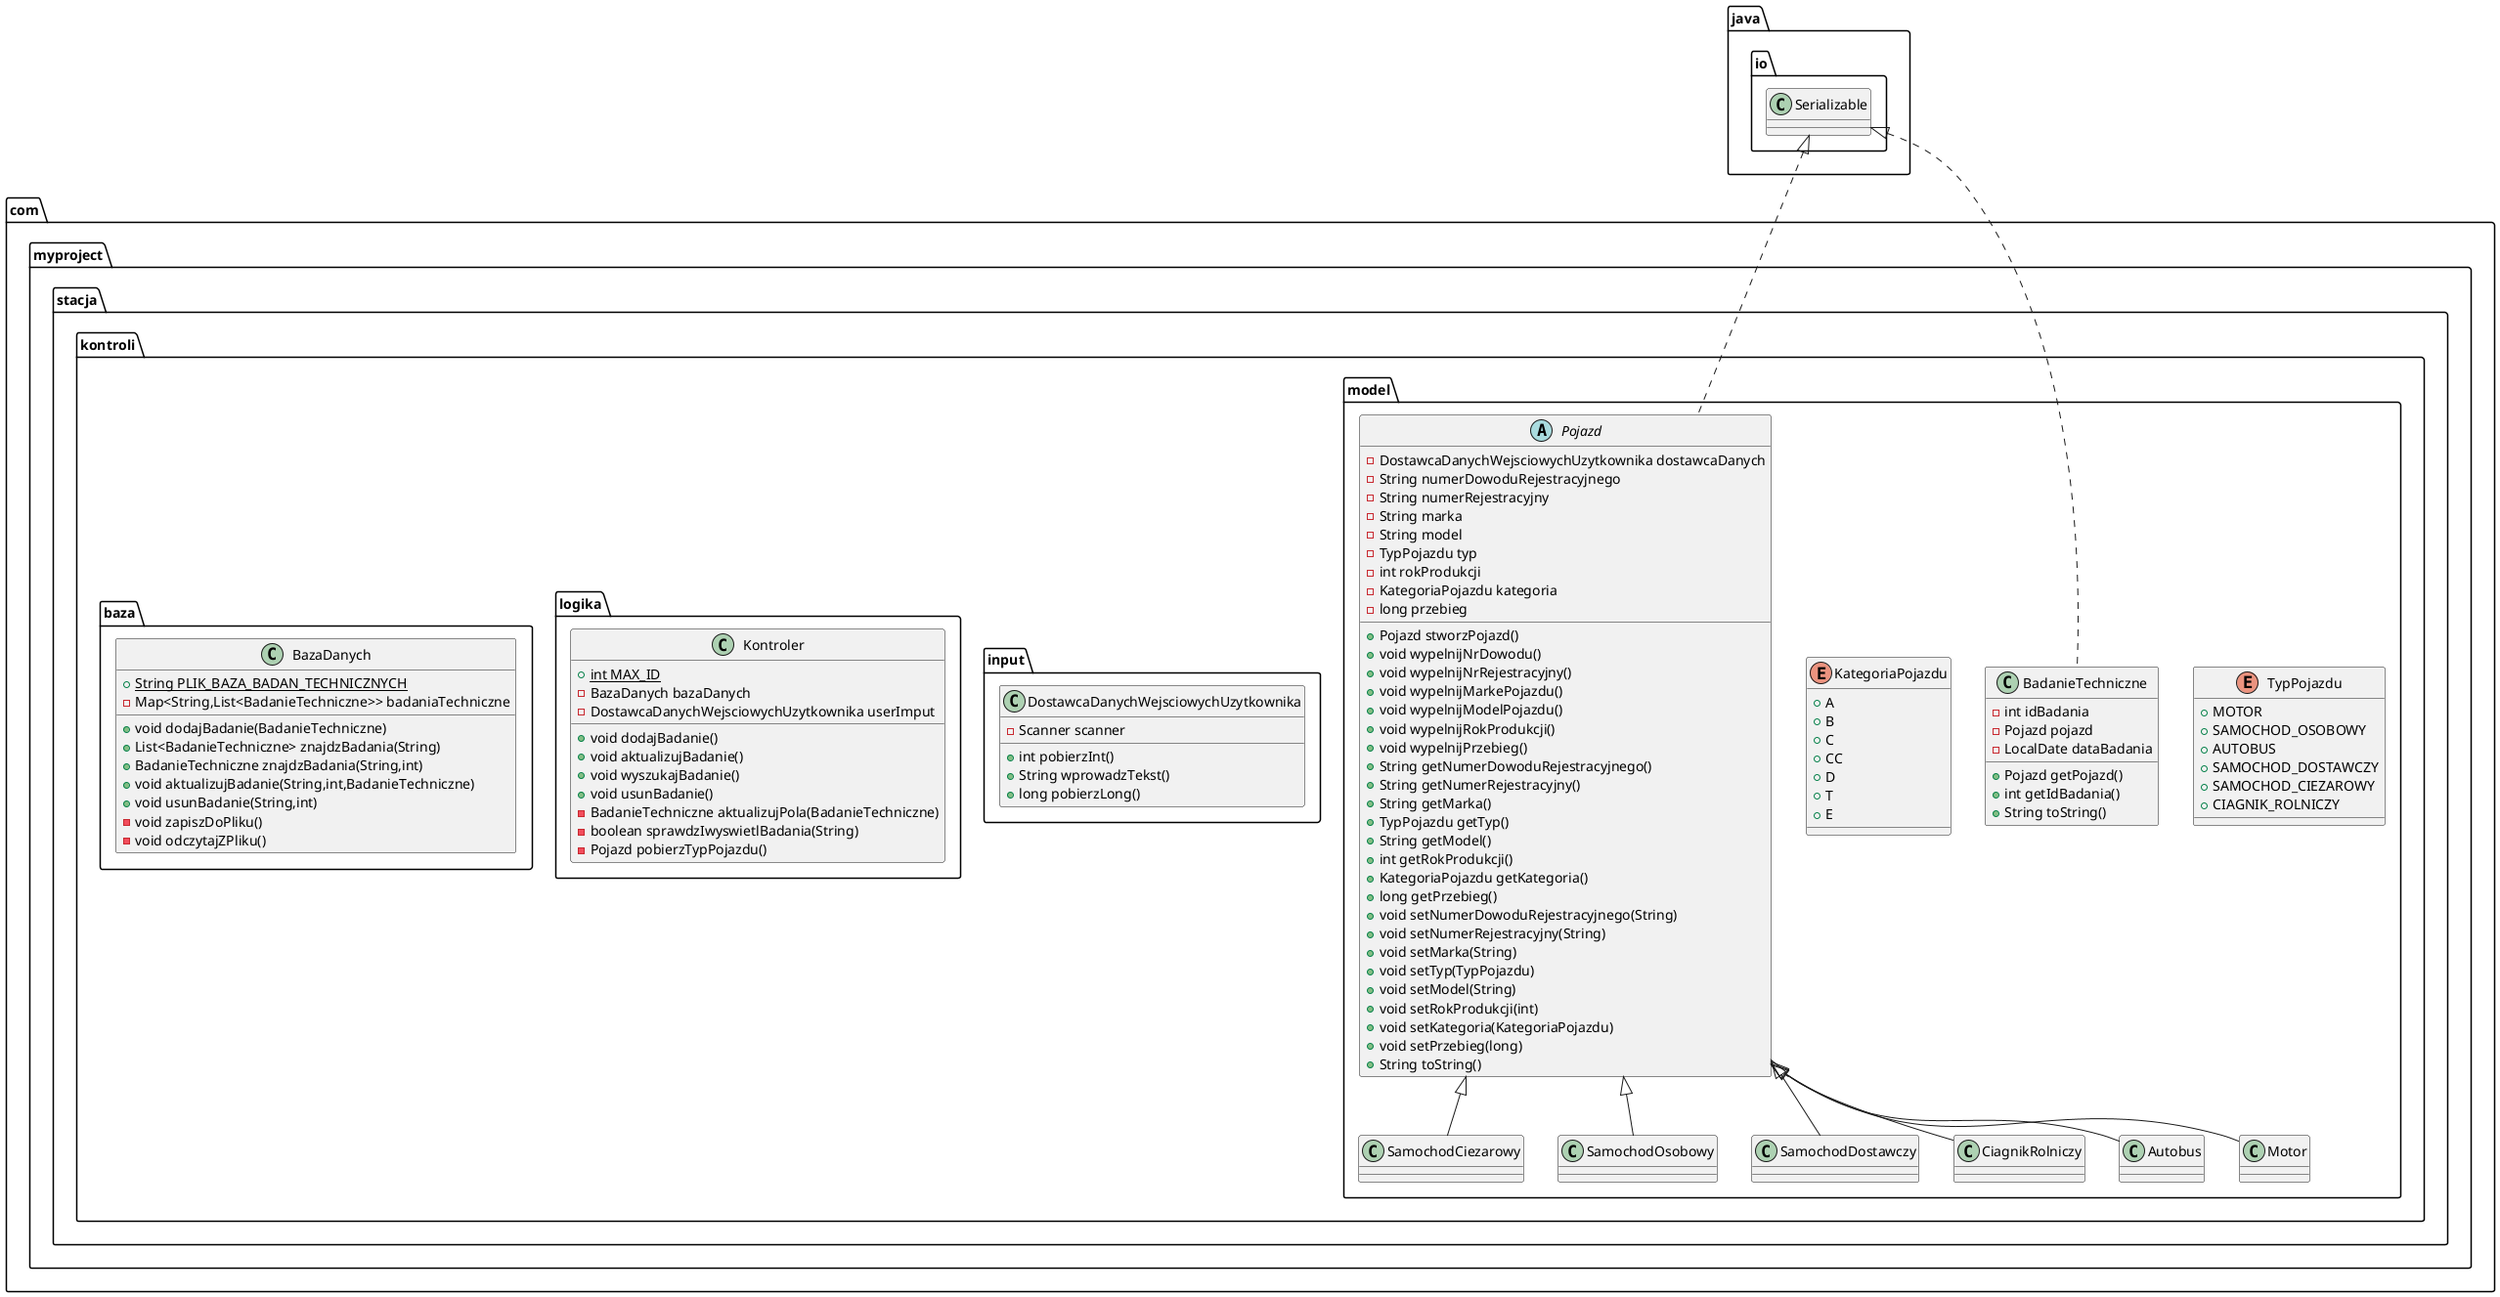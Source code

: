@startuml
enum com.myproject.stacja.kontroli.model.TypPojazdu {
+  MOTOR
+  SAMOCHOD_OSOBOWY
+  AUTOBUS
+  SAMOCHOD_DOSTAWCZY
+  SAMOCHOD_CIEZAROWY
+  CIAGNIK_ROLNICZY
}
class com.myproject.stacja.kontroli.model.SamochodCiezarowy {
}
class com.myproject.stacja.kontroli.model.BadanieTechniczne {
- int idBadania
- Pojazd pojazd
- LocalDate dataBadania
+ Pojazd getPojazd()
+ int getIdBadania()
+ String toString()
}
class com.myproject.stacja.kontroli.model.SamochodOsobowy {
}
class com.myproject.stacja.kontroli.model.SamochodDostawczy {
}
enum com.myproject.stacja.kontroli.model.KategoriaPojazdu {
+  A
+  B
+  C
+  CC
+  D
+  T
+  E
}
class com.myproject.stacja.kontroli.input.DostawcaDanychWejsciowychUzytkownika {
- Scanner scanner
+ int pobierzInt()
+ String wprowadzTekst()
+ long pobierzLong()
}
abstract class com.myproject.stacja.kontroli.model.Pojazd {
- DostawcaDanychWejsciowychUzytkownika dostawcaDanych
- String numerDowoduRejestracyjnego
- String numerRejestracyjny
- String marka
- String model
- TypPojazdu typ
- int rokProdukcji
- KategoriaPojazdu kategoria
- long przebieg
+ Pojazd stworzPojazd()
+ void wypelnijNrDowodu()
+ void wypelnijNrRejestracyjny()
+ void wypelnijMarkePojazdu()
+ void wypelnijModelPojazdu()
+ void wypelnijRokProdukcji()
+ void wypelnijPrzebieg()
+ String getNumerDowoduRejestracyjnego()
+ String getNumerRejestracyjny()
+ String getMarka()
+ TypPojazdu getTyp()
+ String getModel()
+ int getRokProdukcji()
+ KategoriaPojazdu getKategoria()
+ long getPrzebieg()
+ void setNumerDowoduRejestracyjnego(String)
+ void setNumerRejestracyjny(String)
+ void setMarka(String)
+ void setTyp(TypPojazdu)
+ void setModel(String)
+ void setRokProdukcji(int)
+ void setKategoria(KategoriaPojazdu)
+ void setPrzebieg(long)
+ String toString()
}
class com.myproject.stacja.kontroli.model.CiagnikRolniczy {
}
class com.myproject.stacja.kontroli.logika.Kontroler {
+ {static} int MAX_ID
- BazaDanych bazaDanych
- DostawcaDanychWejsciowychUzytkownika userImput
+ void dodajBadanie()
+ void aktualizujBadanie()
+ void wyszukajBadanie()
+ void usunBadanie()
- BadanieTechniczne aktualizujPola(BadanieTechniczne)
- boolean sprawdzIwyswietlBadania(String)
- Pojazd pobierzTypPojazdu()
}
class com.myproject.stacja.kontroli.model.Autobus {
}
class com.myproject.stacja.kontroli.baza.BazaDanych {
+ {static} String PLIK_BAZA_BADAN_TECHNICZNYCH
- Map<String,List<BadanieTechniczne>> badaniaTechniczne
+ void dodajBadanie(BadanieTechniczne)
+ List<BadanieTechniczne> znajdzBadania(String)
+ BadanieTechniczne znajdzBadania(String,int)
+ void aktualizujBadanie(String,int,BadanieTechniczne)
+ void usunBadanie(String,int)
- void zapiszDoPliku()
- void odczytajZPliku()
}
class com.myproject.stacja.kontroli.model.Motor {
}


com.myproject.stacja.kontroli.model.Pojazd <|-- com.myproject.stacja.kontroli.model.SamochodCiezarowy
java.io.Serializable <|.. com.myproject.stacja.kontroli.model.BadanieTechniczne
com.myproject.stacja.kontroli.model.Pojazd <|-- com.myproject.stacja.kontroli.model.SamochodOsobowy
com.myproject.stacja.kontroli.model.Pojazd <|-- com.myproject.stacja.kontroli.model.SamochodDostawczy
java.io.Serializable <|.. com.myproject.stacja.kontroli.model.Pojazd
com.myproject.stacja.kontroli.model.Pojazd <|-- com.myproject.stacja.kontroli.model.CiagnikRolniczy
com.myproject.stacja.kontroli.model.Pojazd <|-- com.myproject.stacja.kontroli.model.Autobus
com.myproject.stacja.kontroli.model.Pojazd <|-- com.myproject.stacja.kontroli.model.Motor
@enduml